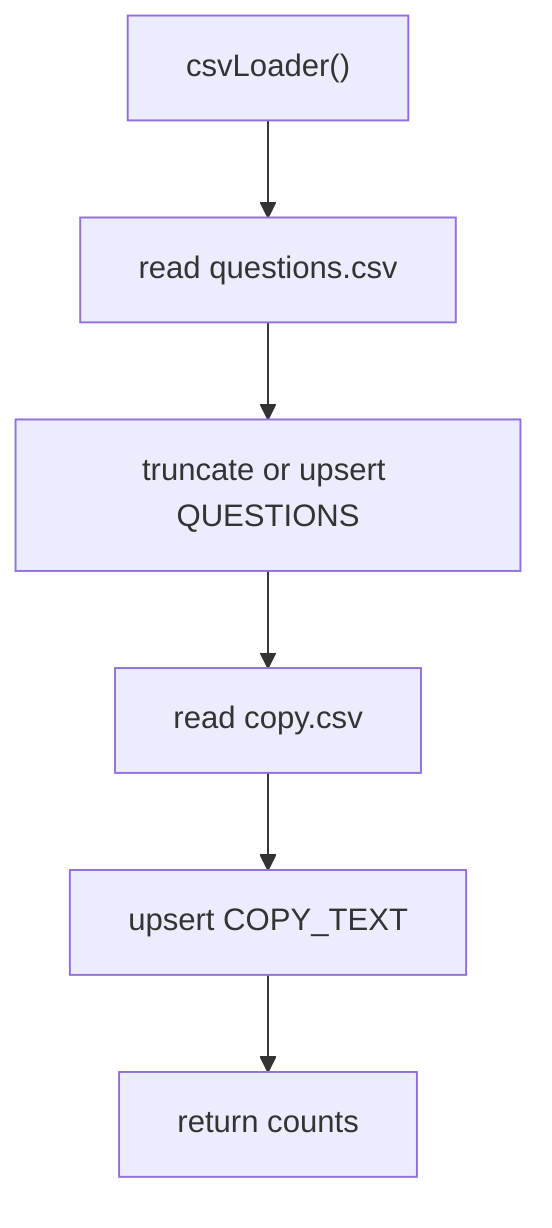 flowchart TD
  A["csvLoader()"] --> B["read questions.csv"]
  B --> C["truncate or upsert QUESTIONS"]
  C --> D["read copy.csv"]
  D --> E["upsert COPY_TEXT"]
  E --> F["return counts"]